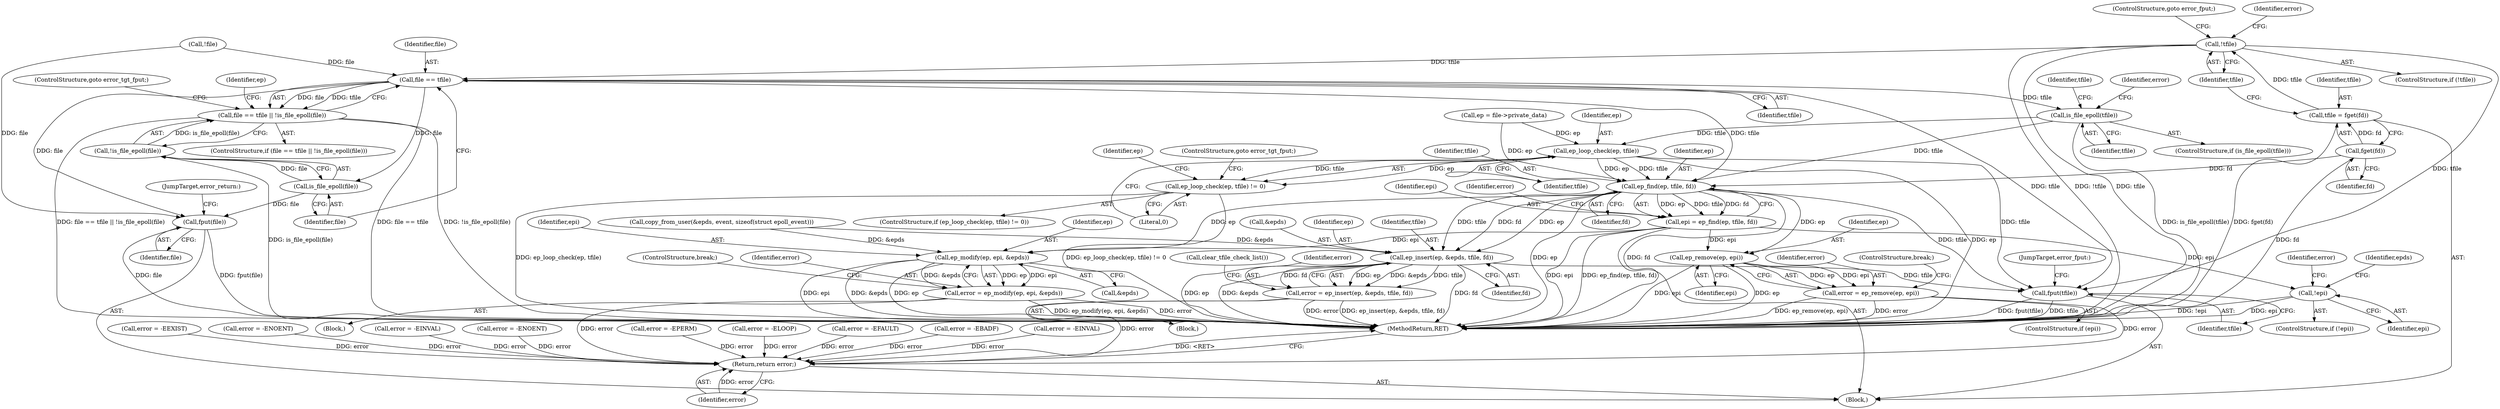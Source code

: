 digraph "0_linux_13d518074a952d33d47c428419693f63389547e9@pointer" {
"1000160" [label="(Call,!tfile)"];
"1000155" [label="(Call,tfile = fget(fd))"];
"1000157" [label="(Call,fget(fd))"];
"1000186" [label="(Call,file == tfile)"];
"1000185" [label="(Call,file == tfile || !is_file_epoll(file))"];
"1000190" [label="(Call,is_file_epoll(file))"];
"1000189" [label="(Call,!is_file_epoll(file))"];
"1000339" [label="(Call,fput(file))"];
"1000219" [label="(Call,is_file_epoll(tfile))"];
"1000228" [label="(Call,ep_loop_check(ep, tfile))"];
"1000227" [label="(Call,ep_loop_check(ep, tfile) != 0)"];
"1000249" [label="(Call,ep_find(ep, tfile, fd))"];
"1000247" [label="(Call,epi = ep_find(ep, tfile, fd))"];
"1000262" [label="(Call,!epi)"];
"1000292" [label="(Call,ep_remove(ep, epi))"];
"1000290" [label="(Call,error = ep_remove(ep, epi))"];
"1000342" [label="(Return,return error;)"];
"1000314" [label="(Call,ep_modify(ep, epi, &epds))"];
"1000312" [label="(Call,error = ep_modify(ep, epi, &epds))"];
"1000274" [label="(Call,ep_insert(ep, &epds, tfile, fd))"];
"1000272" [label="(Call,error = ep_insert(ep, &epds, tfile, fd))"];
"1000336" [label="(Call,fput(tfile))"];
"1000281" [label="(Call,error = -EEXIST)"];
"1000244" [label="(Identifier,ep)"];
"1000249" [label="(Call,ep_find(ep, tfile, fd))"];
"1000296" [label="(Call,error = -ENOENT)"];
"1000228" [label="(Call,ep_loop_check(ep, tfile))"];
"1000180" [label="(Call,error = -EINVAL)"];
"1000272" [label="(Call,error = ep_insert(ep, &epds, tfile, fd))"];
"1000282" [label="(Identifier,error)"];
"1000314" [label="(Call,ep_modify(ep, epi, &epds))"];
"1000155" [label="(Call,tfile = fget(fd))"];
"1000251" [label="(Identifier,tfile)"];
"1000267" [label="(Identifier,epds)"];
"1000300" [label="(ControlStructure,break;)"];
"1000317" [label="(Call,&epds)"];
"1000192" [label="(ControlStructure,goto error_tgt_fput;)"];
"1000340" [label="(Identifier,file)"];
"1000342" [label="(Return,return error;)"];
"1000276" [label="(Call,&epds)"];
"1000193" [label="(Call,ep = file->private_data)"];
"1000189" [label="(Call,!is_file_epoll(file))"];
"1000194" [label="(Identifier,ep)"];
"1000226" [label="(ControlStructure,if (ep_loop_check(ep, tfile) != 0))"];
"1000320" [label="(Call,error = -ENOENT)"];
"1000344" [label="(MethodReturn,RET)"];
"1000162" [label="(ControlStructure,goto error_fput;)"];
"1000156" [label="(Identifier,tfile)"];
"1000163" [label="(Call,error = -EPERM)"];
"1000261" [label="(ControlStructure,if (!epi))"];
"1000312" [label="(Call,error = ep_modify(ep, epi, &epds))"];
"1000219" [label="(Call,is_file_epoll(tfile))"];
"1000232" [label="(ControlStructure,goto error_tgt_fput;)"];
"1000275" [label="(Identifier,ep)"];
"1000185" [label="(Call,file == tfile || !is_file_epoll(file))"];
"1000222" [label="(Call,error = -ELOOP)"];
"1000229" [label="(Identifier,ep)"];
"1000252" [label="(Identifier,fd)"];
"1000274" [label="(Call,ep_insert(ep, &epds, tfile, fd))"];
"1000220" [label="(Identifier,tfile)"];
"1000128" [label="(Call,error = -EFAULT)"];
"1000152" [label="(Call,!file)"];
"1000324" [label="(ControlStructure,break;)"];
"1000341" [label="(JumpTarget,error_return:)"];
"1000263" [label="(Identifier,epi)"];
"1000158" [label="(Identifier,fd)"];
"1000285" [label="(Call,clear_tfile_check_list())"];
"1000191" [label="(Identifier,file)"];
"1000188" [label="(Identifier,tfile)"];
"1000279" [label="(Identifier,fd)"];
"1000250" [label="(Identifier,ep)"];
"1000143" [label="(Call,error = -EBADF)"];
"1000262" [label="(Call,!epi)"];
"1000337" [label="(Identifier,tfile)"];
"1000336" [label="(Call,fput(tfile))"];
"1000117" [label="(Block,)"];
"1000237" [label="(Identifier,tfile)"];
"1000315" [label="(Identifier,ep)"];
"1000253" [label="(Call,error = -EINVAL)"];
"1000223" [label="(Identifier,error)"];
"1000164" [label="(Identifier,error)"];
"1000254" [label="(Identifier,error)"];
"1000339" [label="(Call,fput(file))"];
"1000187" [label="(Identifier,file)"];
"1000304" [label="(Block,)"];
"1000231" [label="(Literal,0)"];
"1000248" [label="(Identifier,epi)"];
"1000338" [label="(JumpTarget,error_fput:)"];
"1000291" [label="(Identifier,error)"];
"1000190" [label="(Call,is_file_epoll(file))"];
"1000157" [label="(Call,fget(fd))"];
"1000294" [label="(Identifier,epi)"];
"1000316" [label="(Identifier,epi)"];
"1000273" [label="(Identifier,error)"];
"1000227" [label="(Call,ep_loop_check(ep, tfile) != 0)"];
"1000186" [label="(Call,file == tfile)"];
"1000136" [label="(Call,copy_from_user(&epds, event, sizeof(struct epoll_event)))"];
"1000161" [label="(Identifier,tfile)"];
"1000160" [label="(Call,!tfile)"];
"1000290" [label="(Call,error = ep_remove(ep, epi))"];
"1000230" [label="(Identifier,tfile)"];
"1000313" [label="(Identifier,error)"];
"1000184" [label="(ControlStructure,if (file == tfile || !is_file_epoll(file)))"];
"1000292" [label="(Call,ep_remove(ep, epi))"];
"1000247" [label="(Call,epi = ep_find(ep, tfile, fd))"];
"1000288" [label="(ControlStructure,if (epi))"];
"1000264" [label="(Block,)"];
"1000278" [label="(Identifier,tfile)"];
"1000159" [label="(ControlStructure,if (!tfile))"];
"1000343" [label="(Identifier,error)"];
"1000218" [label="(ControlStructure,if (is_file_epoll(tfile)))"];
"1000293" [label="(Identifier,ep)"];
"1000160" -> "1000159"  [label="AST: "];
"1000160" -> "1000161"  [label="CFG: "];
"1000161" -> "1000160"  [label="AST: "];
"1000162" -> "1000160"  [label="CFG: "];
"1000164" -> "1000160"  [label="CFG: "];
"1000160" -> "1000344"  [label="DDG: !tfile"];
"1000160" -> "1000344"  [label="DDG: tfile"];
"1000155" -> "1000160"  [label="DDG: tfile"];
"1000160" -> "1000186"  [label="DDG: tfile"];
"1000160" -> "1000336"  [label="DDG: tfile"];
"1000155" -> "1000117"  [label="AST: "];
"1000155" -> "1000157"  [label="CFG: "];
"1000156" -> "1000155"  [label="AST: "];
"1000157" -> "1000155"  [label="AST: "];
"1000161" -> "1000155"  [label="CFG: "];
"1000155" -> "1000344"  [label="DDG: fget(fd)"];
"1000157" -> "1000155"  [label="DDG: fd"];
"1000157" -> "1000158"  [label="CFG: "];
"1000158" -> "1000157"  [label="AST: "];
"1000157" -> "1000344"  [label="DDG: fd"];
"1000157" -> "1000249"  [label="DDG: fd"];
"1000186" -> "1000185"  [label="AST: "];
"1000186" -> "1000188"  [label="CFG: "];
"1000187" -> "1000186"  [label="AST: "];
"1000188" -> "1000186"  [label="AST: "];
"1000191" -> "1000186"  [label="CFG: "];
"1000185" -> "1000186"  [label="CFG: "];
"1000186" -> "1000185"  [label="DDG: file"];
"1000186" -> "1000185"  [label="DDG: tfile"];
"1000152" -> "1000186"  [label="DDG: file"];
"1000186" -> "1000190"  [label="DDG: file"];
"1000186" -> "1000219"  [label="DDG: tfile"];
"1000186" -> "1000249"  [label="DDG: tfile"];
"1000186" -> "1000336"  [label="DDG: tfile"];
"1000186" -> "1000339"  [label="DDG: file"];
"1000185" -> "1000184"  [label="AST: "];
"1000185" -> "1000189"  [label="CFG: "];
"1000189" -> "1000185"  [label="AST: "];
"1000192" -> "1000185"  [label="CFG: "];
"1000194" -> "1000185"  [label="CFG: "];
"1000185" -> "1000344"  [label="DDG: file == tfile || !is_file_epoll(file)"];
"1000185" -> "1000344"  [label="DDG: file == tfile"];
"1000185" -> "1000344"  [label="DDG: !is_file_epoll(file)"];
"1000189" -> "1000185"  [label="DDG: is_file_epoll(file)"];
"1000190" -> "1000189"  [label="AST: "];
"1000190" -> "1000191"  [label="CFG: "];
"1000191" -> "1000190"  [label="AST: "];
"1000189" -> "1000190"  [label="CFG: "];
"1000190" -> "1000189"  [label="DDG: file"];
"1000190" -> "1000339"  [label="DDG: file"];
"1000189" -> "1000344"  [label="DDG: is_file_epoll(file)"];
"1000339" -> "1000117"  [label="AST: "];
"1000339" -> "1000340"  [label="CFG: "];
"1000340" -> "1000339"  [label="AST: "];
"1000341" -> "1000339"  [label="CFG: "];
"1000339" -> "1000344"  [label="DDG: fput(file)"];
"1000339" -> "1000344"  [label="DDG: file"];
"1000152" -> "1000339"  [label="DDG: file"];
"1000219" -> "1000218"  [label="AST: "];
"1000219" -> "1000220"  [label="CFG: "];
"1000220" -> "1000219"  [label="AST: "];
"1000223" -> "1000219"  [label="CFG: "];
"1000237" -> "1000219"  [label="CFG: "];
"1000219" -> "1000344"  [label="DDG: is_file_epoll(tfile)"];
"1000219" -> "1000228"  [label="DDG: tfile"];
"1000219" -> "1000249"  [label="DDG: tfile"];
"1000228" -> "1000227"  [label="AST: "];
"1000228" -> "1000230"  [label="CFG: "];
"1000229" -> "1000228"  [label="AST: "];
"1000230" -> "1000228"  [label="AST: "];
"1000231" -> "1000228"  [label="CFG: "];
"1000228" -> "1000344"  [label="DDG: ep"];
"1000228" -> "1000227"  [label="DDG: ep"];
"1000228" -> "1000227"  [label="DDG: tfile"];
"1000193" -> "1000228"  [label="DDG: ep"];
"1000228" -> "1000249"  [label="DDG: ep"];
"1000228" -> "1000249"  [label="DDG: tfile"];
"1000228" -> "1000336"  [label="DDG: tfile"];
"1000227" -> "1000226"  [label="AST: "];
"1000227" -> "1000231"  [label="CFG: "];
"1000231" -> "1000227"  [label="AST: "];
"1000232" -> "1000227"  [label="CFG: "];
"1000244" -> "1000227"  [label="CFG: "];
"1000227" -> "1000344"  [label="DDG: ep_loop_check(ep, tfile) != 0"];
"1000227" -> "1000344"  [label="DDG: ep_loop_check(ep, tfile)"];
"1000249" -> "1000247"  [label="AST: "];
"1000249" -> "1000252"  [label="CFG: "];
"1000250" -> "1000249"  [label="AST: "];
"1000251" -> "1000249"  [label="AST: "];
"1000252" -> "1000249"  [label="AST: "];
"1000247" -> "1000249"  [label="CFG: "];
"1000249" -> "1000344"  [label="DDG: fd"];
"1000249" -> "1000344"  [label="DDG: ep"];
"1000249" -> "1000247"  [label="DDG: ep"];
"1000249" -> "1000247"  [label="DDG: tfile"];
"1000249" -> "1000247"  [label="DDG: fd"];
"1000193" -> "1000249"  [label="DDG: ep"];
"1000249" -> "1000274"  [label="DDG: ep"];
"1000249" -> "1000274"  [label="DDG: tfile"];
"1000249" -> "1000274"  [label="DDG: fd"];
"1000249" -> "1000292"  [label="DDG: ep"];
"1000249" -> "1000314"  [label="DDG: ep"];
"1000249" -> "1000336"  [label="DDG: tfile"];
"1000247" -> "1000117"  [label="AST: "];
"1000248" -> "1000247"  [label="AST: "];
"1000254" -> "1000247"  [label="CFG: "];
"1000247" -> "1000344"  [label="DDG: epi"];
"1000247" -> "1000344"  [label="DDG: ep_find(ep, tfile, fd)"];
"1000247" -> "1000262"  [label="DDG: epi"];
"1000247" -> "1000292"  [label="DDG: epi"];
"1000247" -> "1000314"  [label="DDG: epi"];
"1000262" -> "1000261"  [label="AST: "];
"1000262" -> "1000263"  [label="CFG: "];
"1000263" -> "1000262"  [label="AST: "];
"1000267" -> "1000262"  [label="CFG: "];
"1000282" -> "1000262"  [label="CFG: "];
"1000262" -> "1000344"  [label="DDG: epi"];
"1000262" -> "1000344"  [label="DDG: !epi"];
"1000292" -> "1000290"  [label="AST: "];
"1000292" -> "1000294"  [label="CFG: "];
"1000293" -> "1000292"  [label="AST: "];
"1000294" -> "1000292"  [label="AST: "];
"1000290" -> "1000292"  [label="CFG: "];
"1000292" -> "1000344"  [label="DDG: epi"];
"1000292" -> "1000344"  [label="DDG: ep"];
"1000292" -> "1000290"  [label="DDG: ep"];
"1000292" -> "1000290"  [label="DDG: epi"];
"1000290" -> "1000288"  [label="AST: "];
"1000291" -> "1000290"  [label="AST: "];
"1000300" -> "1000290"  [label="CFG: "];
"1000290" -> "1000344"  [label="DDG: error"];
"1000290" -> "1000344"  [label="DDG: ep_remove(ep, epi)"];
"1000290" -> "1000342"  [label="DDG: error"];
"1000342" -> "1000117"  [label="AST: "];
"1000342" -> "1000343"  [label="CFG: "];
"1000343" -> "1000342"  [label="AST: "];
"1000344" -> "1000342"  [label="CFG: "];
"1000342" -> "1000344"  [label="DDG: <RET>"];
"1000343" -> "1000342"  [label="DDG: error"];
"1000180" -> "1000342"  [label="DDG: error"];
"1000296" -> "1000342"  [label="DDG: error"];
"1000272" -> "1000342"  [label="DDG: error"];
"1000320" -> "1000342"  [label="DDG: error"];
"1000163" -> "1000342"  [label="DDG: error"];
"1000222" -> "1000342"  [label="DDG: error"];
"1000281" -> "1000342"  [label="DDG: error"];
"1000312" -> "1000342"  [label="DDG: error"];
"1000253" -> "1000342"  [label="DDG: error"];
"1000128" -> "1000342"  [label="DDG: error"];
"1000143" -> "1000342"  [label="DDG: error"];
"1000314" -> "1000312"  [label="AST: "];
"1000314" -> "1000317"  [label="CFG: "];
"1000315" -> "1000314"  [label="AST: "];
"1000316" -> "1000314"  [label="AST: "];
"1000317" -> "1000314"  [label="AST: "];
"1000312" -> "1000314"  [label="CFG: "];
"1000314" -> "1000344"  [label="DDG: ep"];
"1000314" -> "1000344"  [label="DDG: epi"];
"1000314" -> "1000344"  [label="DDG: &epds"];
"1000314" -> "1000312"  [label="DDG: ep"];
"1000314" -> "1000312"  [label="DDG: epi"];
"1000314" -> "1000312"  [label="DDG: &epds"];
"1000136" -> "1000314"  [label="DDG: &epds"];
"1000312" -> "1000304"  [label="AST: "];
"1000313" -> "1000312"  [label="AST: "];
"1000324" -> "1000312"  [label="CFG: "];
"1000312" -> "1000344"  [label="DDG: error"];
"1000312" -> "1000344"  [label="DDG: ep_modify(ep, epi, &epds)"];
"1000274" -> "1000272"  [label="AST: "];
"1000274" -> "1000279"  [label="CFG: "];
"1000275" -> "1000274"  [label="AST: "];
"1000276" -> "1000274"  [label="AST: "];
"1000278" -> "1000274"  [label="AST: "];
"1000279" -> "1000274"  [label="AST: "];
"1000272" -> "1000274"  [label="CFG: "];
"1000274" -> "1000344"  [label="DDG: ep"];
"1000274" -> "1000344"  [label="DDG: &epds"];
"1000274" -> "1000344"  [label="DDG: fd"];
"1000274" -> "1000272"  [label="DDG: ep"];
"1000274" -> "1000272"  [label="DDG: &epds"];
"1000274" -> "1000272"  [label="DDG: tfile"];
"1000274" -> "1000272"  [label="DDG: fd"];
"1000136" -> "1000274"  [label="DDG: &epds"];
"1000274" -> "1000336"  [label="DDG: tfile"];
"1000272" -> "1000264"  [label="AST: "];
"1000273" -> "1000272"  [label="AST: "];
"1000285" -> "1000272"  [label="CFG: "];
"1000272" -> "1000344"  [label="DDG: ep_insert(ep, &epds, tfile, fd)"];
"1000272" -> "1000344"  [label="DDG: error"];
"1000336" -> "1000117"  [label="AST: "];
"1000336" -> "1000337"  [label="CFG: "];
"1000337" -> "1000336"  [label="AST: "];
"1000338" -> "1000336"  [label="CFG: "];
"1000336" -> "1000344"  [label="DDG: fput(tfile)"];
"1000336" -> "1000344"  [label="DDG: tfile"];
}

